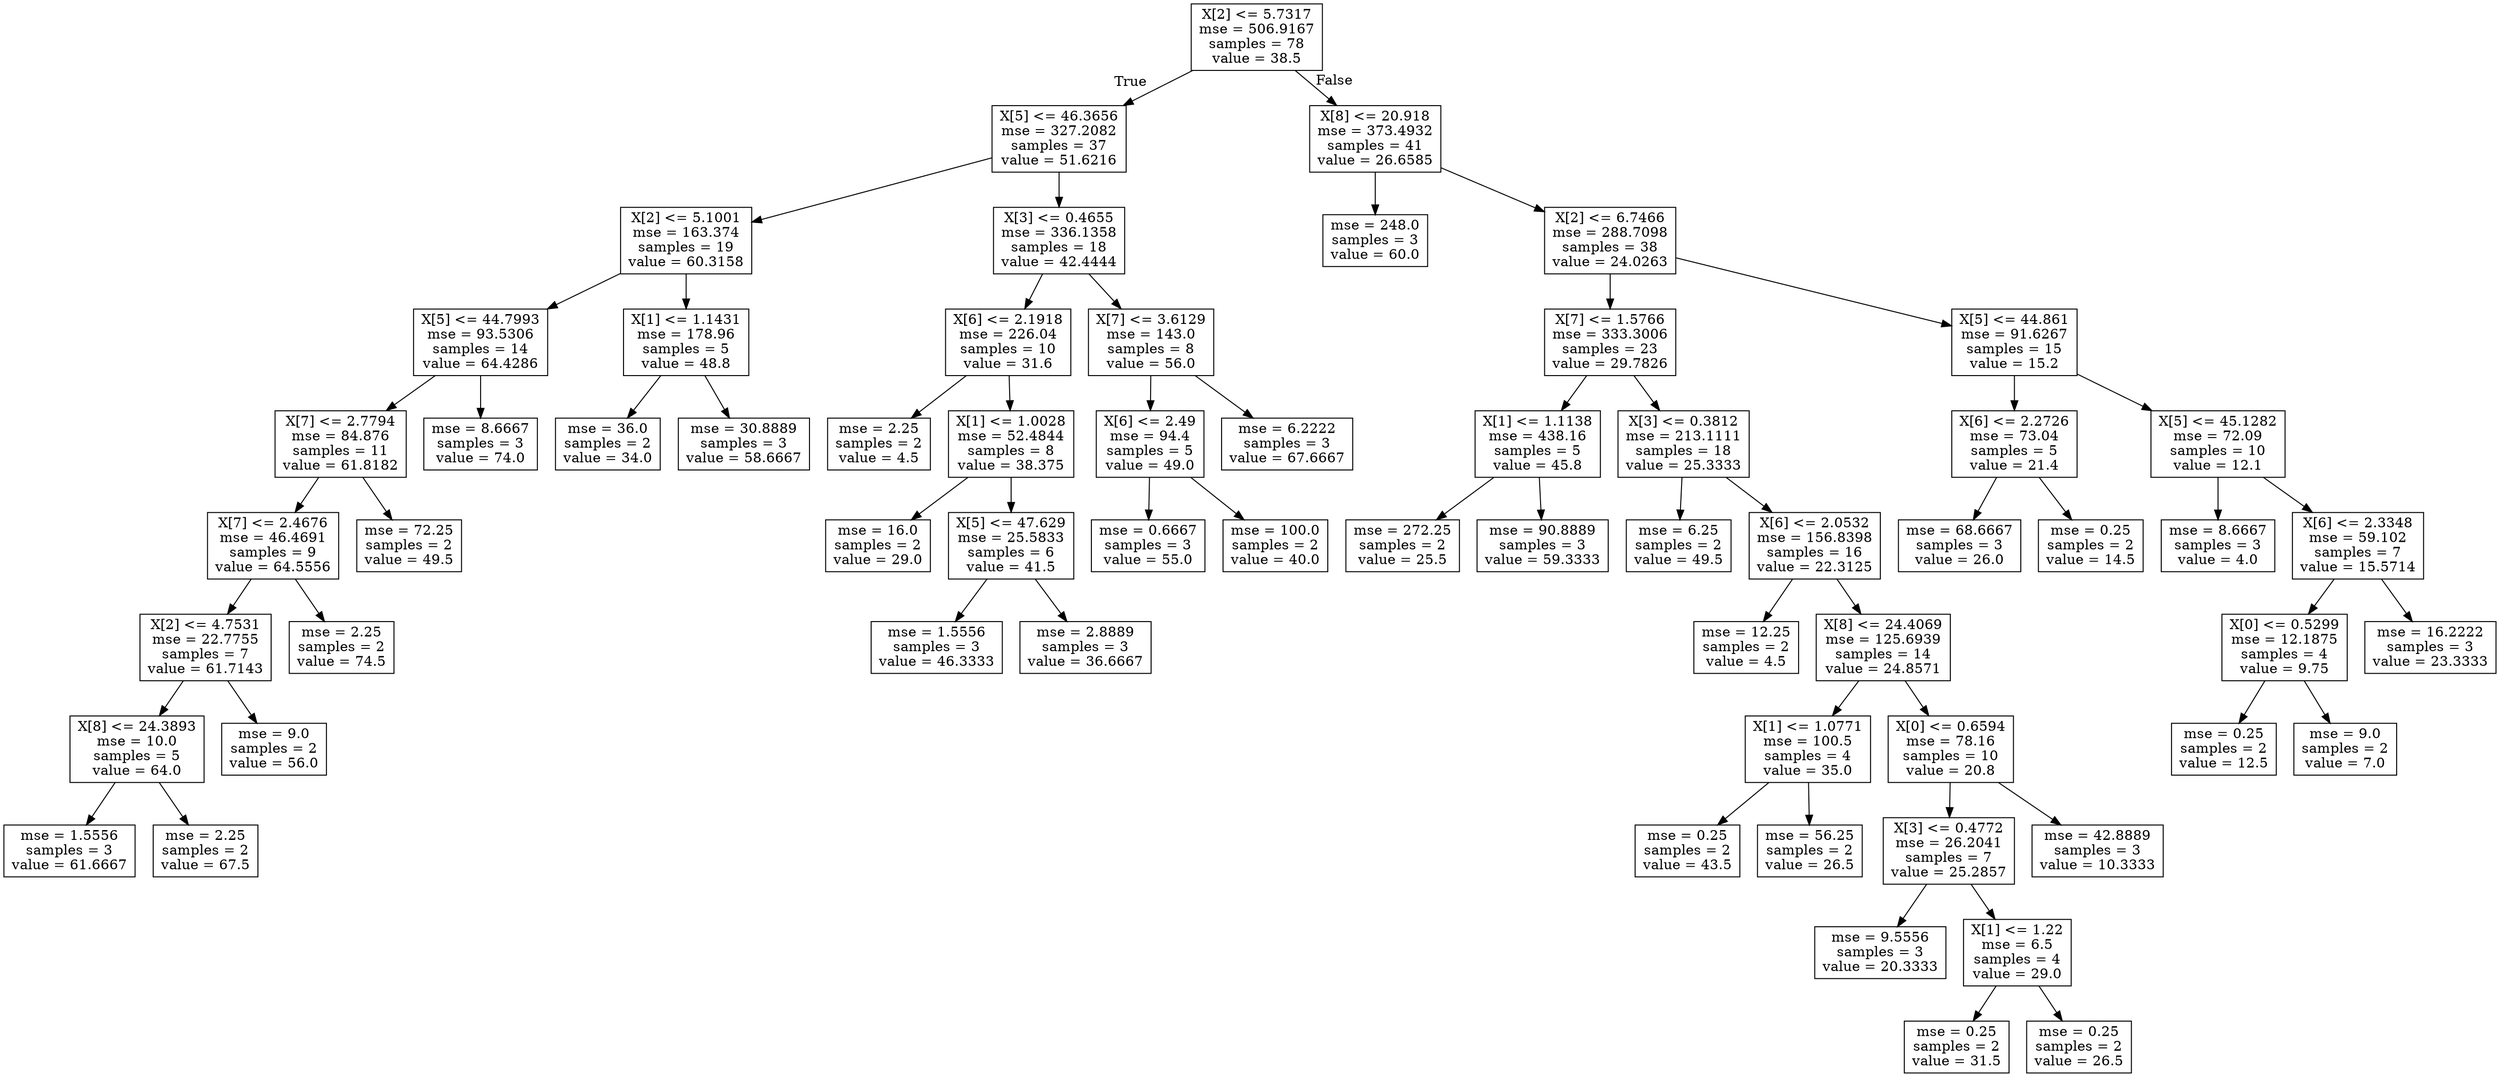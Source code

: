 digraph Tree {
node [shape=box] ;
0 [label="X[2] <= 5.7317\nmse = 506.9167\nsamples = 78\nvalue = 38.5"] ;
1 [label="X[5] <= 46.3656\nmse = 327.2082\nsamples = 37\nvalue = 51.6216"] ;
0 -> 1 [labeldistance=2.5, labelangle=45, headlabel="True"] ;
2 [label="X[2] <= 5.1001\nmse = 163.374\nsamples = 19\nvalue = 60.3158"] ;
1 -> 2 ;
3 [label="X[5] <= 44.7993\nmse = 93.5306\nsamples = 14\nvalue = 64.4286"] ;
2 -> 3 ;
4 [label="X[7] <= 2.7794\nmse = 84.876\nsamples = 11\nvalue = 61.8182"] ;
3 -> 4 ;
5 [label="X[7] <= 2.4676\nmse = 46.4691\nsamples = 9\nvalue = 64.5556"] ;
4 -> 5 ;
6 [label="X[2] <= 4.7531\nmse = 22.7755\nsamples = 7\nvalue = 61.7143"] ;
5 -> 6 ;
7 [label="X[8] <= 24.3893\nmse = 10.0\nsamples = 5\nvalue = 64.0"] ;
6 -> 7 ;
8 [label="mse = 1.5556\nsamples = 3\nvalue = 61.6667"] ;
7 -> 8 ;
9 [label="mse = 2.25\nsamples = 2\nvalue = 67.5"] ;
7 -> 9 ;
10 [label="mse = 9.0\nsamples = 2\nvalue = 56.0"] ;
6 -> 10 ;
11 [label="mse = 2.25\nsamples = 2\nvalue = 74.5"] ;
5 -> 11 ;
12 [label="mse = 72.25\nsamples = 2\nvalue = 49.5"] ;
4 -> 12 ;
13 [label="mse = 8.6667\nsamples = 3\nvalue = 74.0"] ;
3 -> 13 ;
14 [label="X[1] <= 1.1431\nmse = 178.96\nsamples = 5\nvalue = 48.8"] ;
2 -> 14 ;
15 [label="mse = 36.0\nsamples = 2\nvalue = 34.0"] ;
14 -> 15 ;
16 [label="mse = 30.8889\nsamples = 3\nvalue = 58.6667"] ;
14 -> 16 ;
17 [label="X[3] <= 0.4655\nmse = 336.1358\nsamples = 18\nvalue = 42.4444"] ;
1 -> 17 ;
18 [label="X[6] <= 2.1918\nmse = 226.04\nsamples = 10\nvalue = 31.6"] ;
17 -> 18 ;
19 [label="mse = 2.25\nsamples = 2\nvalue = 4.5"] ;
18 -> 19 ;
20 [label="X[1] <= 1.0028\nmse = 52.4844\nsamples = 8\nvalue = 38.375"] ;
18 -> 20 ;
21 [label="mse = 16.0\nsamples = 2\nvalue = 29.0"] ;
20 -> 21 ;
22 [label="X[5] <= 47.629\nmse = 25.5833\nsamples = 6\nvalue = 41.5"] ;
20 -> 22 ;
23 [label="mse = 1.5556\nsamples = 3\nvalue = 46.3333"] ;
22 -> 23 ;
24 [label="mse = 2.8889\nsamples = 3\nvalue = 36.6667"] ;
22 -> 24 ;
25 [label="X[7] <= 3.6129\nmse = 143.0\nsamples = 8\nvalue = 56.0"] ;
17 -> 25 ;
26 [label="X[6] <= 2.49\nmse = 94.4\nsamples = 5\nvalue = 49.0"] ;
25 -> 26 ;
27 [label="mse = 0.6667\nsamples = 3\nvalue = 55.0"] ;
26 -> 27 ;
28 [label="mse = 100.0\nsamples = 2\nvalue = 40.0"] ;
26 -> 28 ;
29 [label="mse = 6.2222\nsamples = 3\nvalue = 67.6667"] ;
25 -> 29 ;
30 [label="X[8] <= 20.918\nmse = 373.4932\nsamples = 41\nvalue = 26.6585"] ;
0 -> 30 [labeldistance=2.5, labelangle=-45, headlabel="False"] ;
31 [label="mse = 248.0\nsamples = 3\nvalue = 60.0"] ;
30 -> 31 ;
32 [label="X[2] <= 6.7466\nmse = 288.7098\nsamples = 38\nvalue = 24.0263"] ;
30 -> 32 ;
33 [label="X[7] <= 1.5766\nmse = 333.3006\nsamples = 23\nvalue = 29.7826"] ;
32 -> 33 ;
34 [label="X[1] <= 1.1138\nmse = 438.16\nsamples = 5\nvalue = 45.8"] ;
33 -> 34 ;
35 [label="mse = 272.25\nsamples = 2\nvalue = 25.5"] ;
34 -> 35 ;
36 [label="mse = 90.8889\nsamples = 3\nvalue = 59.3333"] ;
34 -> 36 ;
37 [label="X[3] <= 0.3812\nmse = 213.1111\nsamples = 18\nvalue = 25.3333"] ;
33 -> 37 ;
38 [label="mse = 6.25\nsamples = 2\nvalue = 49.5"] ;
37 -> 38 ;
39 [label="X[6] <= 2.0532\nmse = 156.8398\nsamples = 16\nvalue = 22.3125"] ;
37 -> 39 ;
40 [label="mse = 12.25\nsamples = 2\nvalue = 4.5"] ;
39 -> 40 ;
41 [label="X[8] <= 24.4069\nmse = 125.6939\nsamples = 14\nvalue = 24.8571"] ;
39 -> 41 ;
42 [label="X[1] <= 1.0771\nmse = 100.5\nsamples = 4\nvalue = 35.0"] ;
41 -> 42 ;
43 [label="mse = 0.25\nsamples = 2\nvalue = 43.5"] ;
42 -> 43 ;
44 [label="mse = 56.25\nsamples = 2\nvalue = 26.5"] ;
42 -> 44 ;
45 [label="X[0] <= 0.6594\nmse = 78.16\nsamples = 10\nvalue = 20.8"] ;
41 -> 45 ;
46 [label="X[3] <= 0.4772\nmse = 26.2041\nsamples = 7\nvalue = 25.2857"] ;
45 -> 46 ;
47 [label="mse = 9.5556\nsamples = 3\nvalue = 20.3333"] ;
46 -> 47 ;
48 [label="X[1] <= 1.22\nmse = 6.5\nsamples = 4\nvalue = 29.0"] ;
46 -> 48 ;
49 [label="mse = 0.25\nsamples = 2\nvalue = 31.5"] ;
48 -> 49 ;
50 [label="mse = 0.25\nsamples = 2\nvalue = 26.5"] ;
48 -> 50 ;
51 [label="mse = 42.8889\nsamples = 3\nvalue = 10.3333"] ;
45 -> 51 ;
52 [label="X[5] <= 44.861\nmse = 91.6267\nsamples = 15\nvalue = 15.2"] ;
32 -> 52 ;
53 [label="X[6] <= 2.2726\nmse = 73.04\nsamples = 5\nvalue = 21.4"] ;
52 -> 53 ;
54 [label="mse = 68.6667\nsamples = 3\nvalue = 26.0"] ;
53 -> 54 ;
55 [label="mse = 0.25\nsamples = 2\nvalue = 14.5"] ;
53 -> 55 ;
56 [label="X[5] <= 45.1282\nmse = 72.09\nsamples = 10\nvalue = 12.1"] ;
52 -> 56 ;
57 [label="mse = 8.6667\nsamples = 3\nvalue = 4.0"] ;
56 -> 57 ;
58 [label="X[6] <= 2.3348\nmse = 59.102\nsamples = 7\nvalue = 15.5714"] ;
56 -> 58 ;
59 [label="X[0] <= 0.5299\nmse = 12.1875\nsamples = 4\nvalue = 9.75"] ;
58 -> 59 ;
60 [label="mse = 0.25\nsamples = 2\nvalue = 12.5"] ;
59 -> 60 ;
61 [label="mse = 9.0\nsamples = 2\nvalue = 7.0"] ;
59 -> 61 ;
62 [label="mse = 16.2222\nsamples = 3\nvalue = 23.3333"] ;
58 -> 62 ;
}